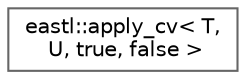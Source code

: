 digraph "类继承关系图"
{
 // LATEX_PDF_SIZE
  bgcolor="transparent";
  edge [fontname=Helvetica,fontsize=10,labelfontname=Helvetica,labelfontsize=10];
  node [fontname=Helvetica,fontsize=10,shape=box,height=0.2,width=0.4];
  rankdir="LR";
  Node0 [id="Node000000",label="eastl::apply_cv\< T,\l U, true, false \>",height=0.2,width=0.4,color="grey40", fillcolor="white", style="filled",URL="$structeastl_1_1apply__cv_3_01_t_00_01_u_00_01true_00_01false_01_4.html",tooltip=" "];
}
